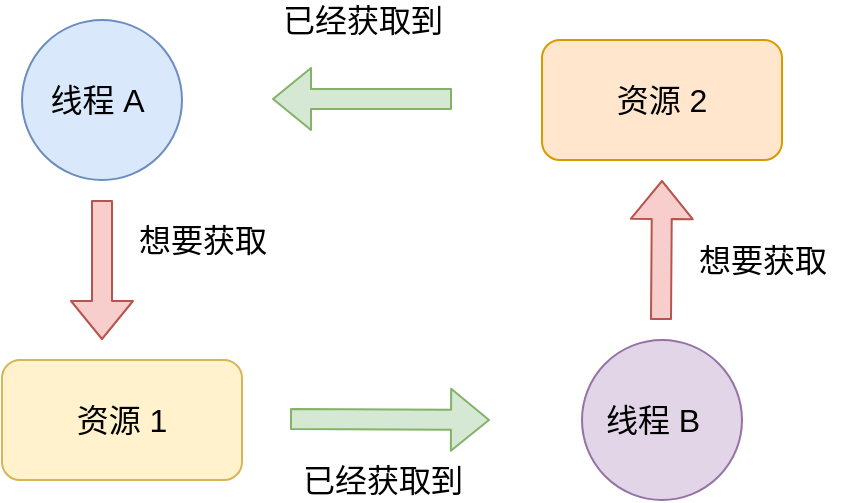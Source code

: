 <mxfile version="14.4.9" type="github">
  <diagram id="ufMqOgUg2auF9tYBfUZY" name="第 1 页">
    <mxGraphModel dx="937" dy="541" grid="1" gridSize="10" guides="1" tooltips="1" connect="1" arrows="1" fold="1" page="1" pageScale="1" pageWidth="827" pageHeight="1169" math="0" shadow="0">
      <root>
        <mxCell id="0" />
        <mxCell id="1" parent="0" />
        <mxCell id="eppFbQkZ9xcAIPiLjfEw-1" value="线程 A&amp;nbsp;" style="ellipse;whiteSpace=wrap;html=1;aspect=fixed;fillColor=#dae8fc;strokeColor=#6c8ebf;fontSize=16;verticalAlign=middle;" vertex="1" parent="1">
          <mxGeometry x="230" y="120" width="80" height="80" as="geometry" />
        </mxCell>
        <mxCell id="eppFbQkZ9xcAIPiLjfEw-2" value="资源 1" style="rounded=1;whiteSpace=wrap;html=1;fontSize=16;fillColor=#fff2cc;strokeColor=#d6b656;verticalAlign=middle;" vertex="1" parent="1">
          <mxGeometry x="220" y="290" width="120" height="60" as="geometry" />
        </mxCell>
        <mxCell id="eppFbQkZ9xcAIPiLjfEw-3" value="线程 B &amp;nbsp;" style="ellipse;whiteSpace=wrap;html=1;aspect=fixed;fillColor=#e1d5e7;strokeColor=#9673a6;fontSize=16;verticalAlign=middle;" vertex="1" parent="1">
          <mxGeometry x="510" y="280" width="80" height="80" as="geometry" />
        </mxCell>
        <mxCell id="eppFbQkZ9xcAIPiLjfEw-4" value="资源 2" style="rounded=1;whiteSpace=wrap;html=1;fontSize=16;fillColor=#ffe6cc;strokeColor=#d79b00;verticalAlign=middle;" vertex="1" parent="1">
          <mxGeometry x="490" y="130" width="120" height="60" as="geometry" />
        </mxCell>
        <mxCell id="eppFbQkZ9xcAIPiLjfEw-5" value="" style="shape=flexArrow;endArrow=classic;html=1;fillColor=#f8cecc;strokeColor=#b85450;fontSize=16;" edge="1" parent="1">
          <mxGeometry width="50" height="50" relative="1" as="geometry">
            <mxPoint x="270" y="210" as="sourcePoint" />
            <mxPoint x="270" y="280" as="targetPoint" />
          </mxGeometry>
        </mxCell>
        <mxCell id="eppFbQkZ9xcAIPiLjfEw-6" value="" style="shape=flexArrow;endArrow=classic;html=1;fillColor=#d5e8d4;strokeColor=#82b366;fontSize=16;" edge="1" parent="1">
          <mxGeometry width="50" height="50" relative="1" as="geometry">
            <mxPoint x="364" y="319.5" as="sourcePoint" />
            <mxPoint x="464" y="320" as="targetPoint" />
          </mxGeometry>
        </mxCell>
        <mxCell id="eppFbQkZ9xcAIPiLjfEw-7" value="" style="shape=flexArrow;endArrow=classic;html=1;fillColor=#d5e8d4;strokeColor=#82b366;fontSize=16;" edge="1" parent="1">
          <mxGeometry width="50" height="50" relative="1" as="geometry">
            <mxPoint x="445" y="159.5" as="sourcePoint" />
            <mxPoint x="355" y="159.5" as="targetPoint" />
          </mxGeometry>
        </mxCell>
        <mxCell id="eppFbQkZ9xcAIPiLjfEw-8" value="" style="shape=flexArrow;endArrow=classic;html=1;fillColor=#f8cecc;strokeColor=#b85450;fontSize=16;" edge="1" parent="1">
          <mxGeometry width="50" height="50" relative="1" as="geometry">
            <mxPoint x="549.5" y="270" as="sourcePoint" />
            <mxPoint x="550" y="200" as="targetPoint" />
          </mxGeometry>
        </mxCell>
        <mxCell id="eppFbQkZ9xcAIPiLjfEw-9" value="已经获取到" style="text;html=1;align=center;verticalAlign=middle;resizable=0;points=[];autosize=1;fontSize=16;" vertex="1" parent="1">
          <mxGeometry x="350" y="110" width="100" height="20" as="geometry" />
        </mxCell>
        <mxCell id="eppFbQkZ9xcAIPiLjfEw-10" value="已经获取到" style="text;html=1;align=center;verticalAlign=middle;resizable=0;points=[];autosize=1;fontSize=16;" vertex="1" parent="1">
          <mxGeometry x="360" y="340" width="100" height="20" as="geometry" />
        </mxCell>
        <mxCell id="eppFbQkZ9xcAIPiLjfEw-11" value="想要获取" style="text;html=1;align=center;verticalAlign=middle;resizable=0;points=[];autosize=1;fontSize=16;" vertex="1" parent="1">
          <mxGeometry x="280" y="220" width="80" height="20" as="geometry" />
        </mxCell>
        <mxCell id="eppFbQkZ9xcAIPiLjfEw-12" value="想要获取" style="text;html=1;align=center;verticalAlign=middle;resizable=0;points=[];autosize=1;fontSize=16;" vertex="1" parent="1">
          <mxGeometry x="560" y="230" width="80" height="20" as="geometry" />
        </mxCell>
      </root>
    </mxGraphModel>
  </diagram>
</mxfile>
